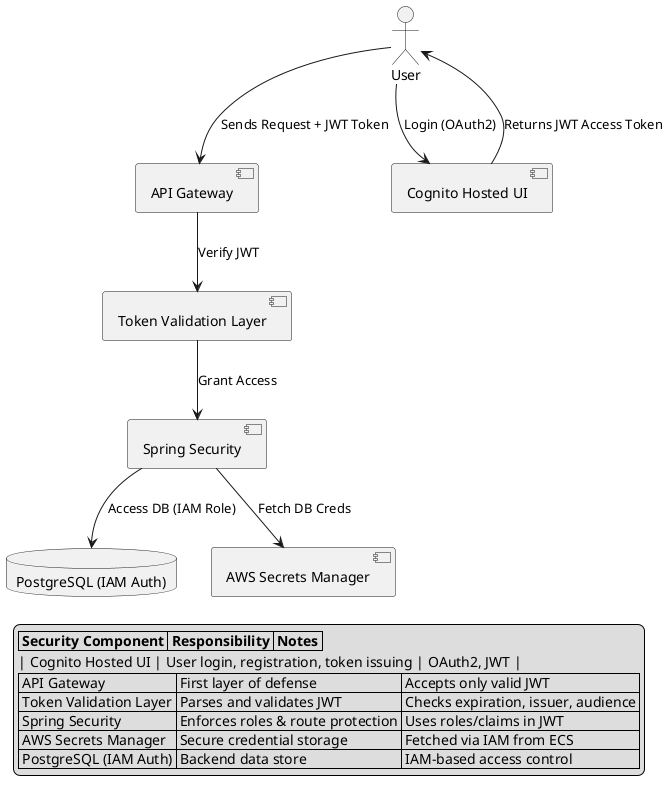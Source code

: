 @startuml SecurityArchitecture

actor "User"
component "API Gateway"
component "Cognito Hosted UI"
component "Token Validation Layer"
component "Spring Security"
database "PostgreSQL (IAM Auth)"
component "AWS Secrets Manager"

User --> "Cognito Hosted UI" : Login (OAuth2)
"Cognito Hosted UI" --> User : Returns JWT Access Token

User --> "API Gateway" : Sends Request + JWT Token
"API Gateway" --> "Token Validation Layer" : Verify JWT
"Token Validation Layer" --> "Spring Security" : Grant Access

"Spring Security" --> "AWS Secrets Manager" : Fetch DB Creds
"Spring Security" --> "PostgreSQL (IAM Auth)" : Access DB (IAM Role)

legend right
|= Security Component |= Responsibility |= Notes |
| Cognito Hosted UI | User login, registration, token issuing | OAuth2, JWT | 
| API Gateway | First layer of defense | Accepts only valid JWT |
| Token Validation Layer | Parses and validates JWT | Checks expiration, issuer, audience |
| Spring Security | Enforces roles & route protection | Uses roles/claims in JWT |
| AWS Secrets Manager | Secure credential storage | Fetched via IAM from ECS |
| PostgreSQL (IAM Auth) | Backend data store | IAM-based access control |
endlegend

@enduml
